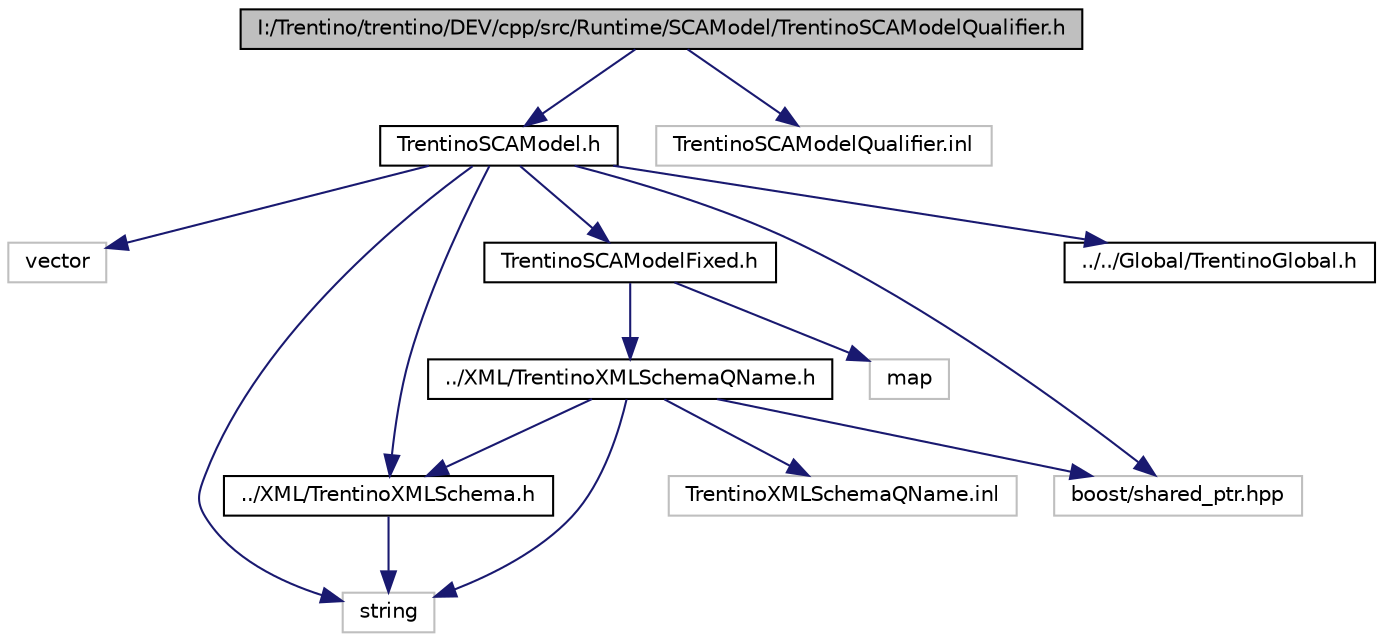 digraph G
{
  edge [fontname="Helvetica",fontsize="10",labelfontname="Helvetica",labelfontsize="10"];
  node [fontname="Helvetica",fontsize="10",shape=record];
  Node1 [label="I:/Trentino/trentino/DEV/cpp/src/Runtime/SCAModel/TrentinoSCAModelQualifier.h",height=0.2,width=0.4,color="black", fillcolor="grey75", style="filled" fontcolor="black"];
  Node1 -> Node2 [color="midnightblue",fontsize="10",style="solid",fontname="Helvetica"];
  Node2 [label="TrentinoSCAModel.h",height=0.2,width=0.4,color="black", fillcolor="white", style="filled",URL="$_trentino_s_c_a_model_8h.html"];
  Node2 -> Node3 [color="midnightblue",fontsize="10",style="solid",fontname="Helvetica"];
  Node3 [label="vector",height=0.2,width=0.4,color="grey75", fillcolor="white", style="filled"];
  Node2 -> Node4 [color="midnightblue",fontsize="10",style="solid",fontname="Helvetica"];
  Node4 [label="string",height=0.2,width=0.4,color="grey75", fillcolor="white", style="filled"];
  Node2 -> Node5 [color="midnightblue",fontsize="10",style="solid",fontname="Helvetica"];
  Node5 [label="boost/shared_ptr.hpp",height=0.2,width=0.4,color="grey75", fillcolor="white", style="filled"];
  Node2 -> Node6 [color="midnightblue",fontsize="10",style="solid",fontname="Helvetica"];
  Node6 [label="../../Global/TrentinoGlobal.h",height=0.2,width=0.4,color="black", fillcolor="white", style="filled",URL="$_trentino_global_8h.html"];
  Node2 -> Node7 [color="midnightblue",fontsize="10",style="solid",fontname="Helvetica"];
  Node7 [label="../XML/TrentinoXMLSchema.h",height=0.2,width=0.4,color="black", fillcolor="white", style="filled",URL="$_trentino_x_m_l_schema_8h.html"];
  Node7 -> Node4 [color="midnightblue",fontsize="10",style="solid",fontname="Helvetica"];
  Node2 -> Node8 [color="midnightblue",fontsize="10",style="solid",fontname="Helvetica"];
  Node8 [label="TrentinoSCAModelFixed.h",height=0.2,width=0.4,color="black", fillcolor="white", style="filled",URL="$_trentino_s_c_a_model_fixed_8h.html"];
  Node8 -> Node9 [color="midnightblue",fontsize="10",style="solid",fontname="Helvetica"];
  Node9 [label="map",height=0.2,width=0.4,color="grey75", fillcolor="white", style="filled"];
  Node8 -> Node10 [color="midnightblue",fontsize="10",style="solid",fontname="Helvetica"];
  Node10 [label="../XML/TrentinoXMLSchemaQName.h",height=0.2,width=0.4,color="black", fillcolor="white", style="filled",URL="$_trentino_x_m_l_schema_q_name_8h.html"];
  Node10 -> Node4 [color="midnightblue",fontsize="10",style="solid",fontname="Helvetica"];
  Node10 -> Node5 [color="midnightblue",fontsize="10",style="solid",fontname="Helvetica"];
  Node10 -> Node7 [color="midnightblue",fontsize="10",style="solid",fontname="Helvetica"];
  Node10 -> Node11 [color="midnightblue",fontsize="10",style="solid",fontname="Helvetica"];
  Node11 [label="TrentinoXMLSchemaQName.inl",height=0.2,width=0.4,color="grey75", fillcolor="white", style="filled"];
  Node1 -> Node12 [color="midnightblue",fontsize="10",style="solid",fontname="Helvetica"];
  Node12 [label="TrentinoSCAModelQualifier.inl",height=0.2,width=0.4,color="grey75", fillcolor="white", style="filled"];
}
